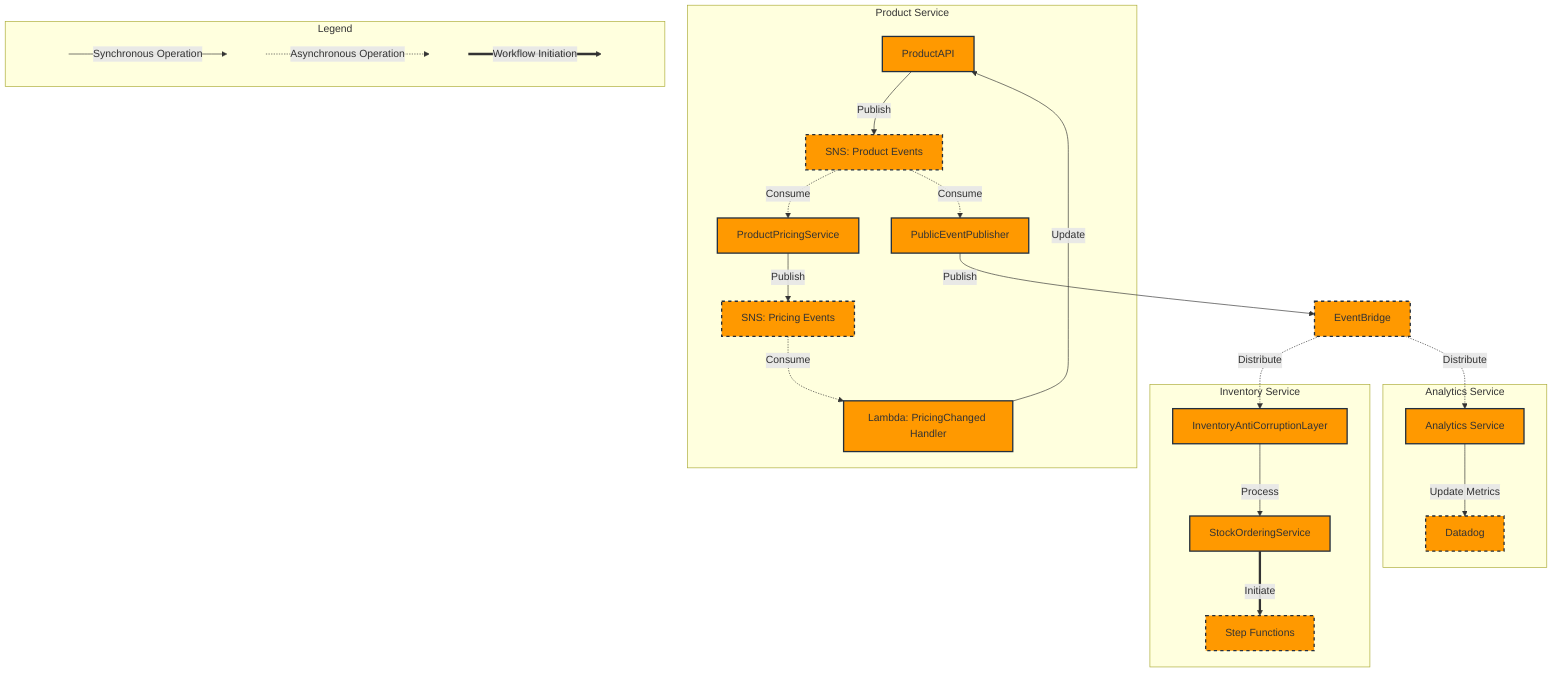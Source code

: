 graph TB
    subgraph "Product Service"
        API[ProductAPI]
        PPS[ProductPricingService]
        PEP[PublicEventPublisher]
        SNS1[SNS: Product Events]
        SNS2[SNS: Pricing Events]
        Lambda[Lambda: PricingChanged Handler]

        API -->|Publish| SNS1
        SNS1 -.->|Consume| PPS
        PPS -->|Publish| SNS2
        SNS2 -.->|Consume| Lambda
        Lambda -->|Update| API
        SNS1 -.->|Consume| PEP
    end

    subgraph "Inventory Service"
        ACL[InventoryAntiCorruptionLayer]
        SOS[StockOrderingService]
        SF[Step Functions]

        ACL -->|Process| SOS
        SOS ==>|Initiate| SF
    end

    subgraph "Analytics Service"
        AS[Analytics Service]
        DD[Datadog]

        AS -->|Update Metrics| DD
    end

    EB[EventBridge]

    PEP -->|Publish| EB
    EB -.->|Distribute| ACL
    EB -.->|Distribute| AS

    classDef aws fill:#FF9900,stroke:#232F3E,stroke-width:2px;
    class API,PPS,PEP,Lambda,ACL,SOS,AS aws;
    classDef awsService fill:#FF9900,stroke:#232F3E,stroke-width:2px,stroke-dasharray: 5 5;
    class SNS1,SNS2,SF,EB,DD awsService;

    subgraph "Legend"
        L1[" "]
        L2[" "]
        L3[" "]
        L4[" "]
        L1 -->|Synchronous Operation| L2
        L2 -.->|Asynchronous Operation| L3
        L3 ==>|Workflow Initiation| L4
    end

    classDef legendClass fill:none,stroke:none;
    class L1,L2,L3,L4 legendClass;